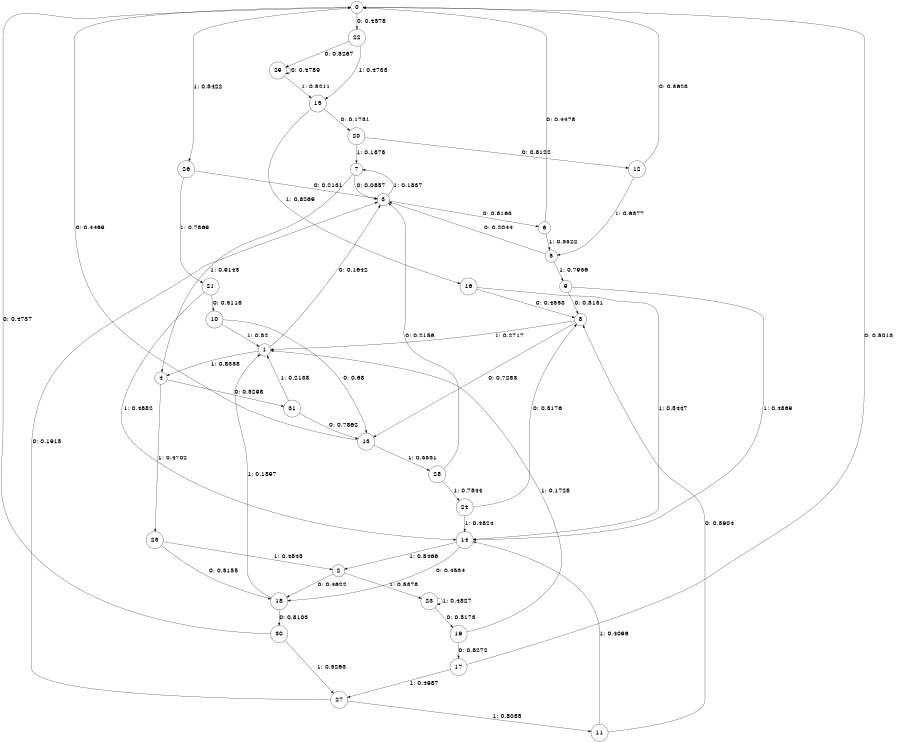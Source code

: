 digraph "ch32concat_phase3_L7" {
size = "6,8.5";
ratio = "fill";
node [shape = circle];
node [fontsize = 24];
edge [fontsize = 24];
0 -> 22 [label = "0: 0.4578   "];
0 -> 26 [label = "1: 0.5422   "];
1 -> 3 [label = "0: 0.1642   "];
1 -> 4 [label = "1: 0.8358   "];
2 -> 18 [label = "0: 0.4622   "];
2 -> 23 [label = "1: 0.5378   "];
3 -> 6 [label = "0: 0.8163   "];
3 -> 7 [label = "1: 0.1837   "];
4 -> 31 [label = "0: 0.5298   "];
4 -> 25 [label = "1: 0.4702   "];
5 -> 3 [label = "0: 0.2044   "];
5 -> 9 [label = "1: 0.7956   "];
6 -> 0 [label = "0: 0.4478   "];
6 -> 5 [label = "1: 0.5522   "];
7 -> 3 [label = "0: 0.0857   "];
7 -> 4 [label = "1: 0.9143   "];
8 -> 13 [label = "0: 0.7283   "];
8 -> 1 [label = "1: 0.2717   "];
9 -> 8 [label = "0: 0.5131   "];
9 -> 14 [label = "1: 0.4869   "];
10 -> 13 [label = "0: 0.68     "];
10 -> 1 [label = "1: 0.32     "];
11 -> 8 [label = "0: 0.5904   "];
11 -> 14 [label = "1: 0.4096   "];
12 -> 0 [label = "0: 0.3623   "];
12 -> 5 [label = "1: 0.6377   "];
13 -> 0 [label = "0: 0.4469   "];
13 -> 28 [label = "1: 0.5531   "];
14 -> 18 [label = "0: 0.4534   "];
14 -> 2 [label = "1: 0.5466   "];
15 -> 20 [label = "0: 0.1731   "];
15 -> 16 [label = "1: 0.8269   "];
16 -> 8 [label = "0: 0.4553   "];
16 -> 14 [label = "1: 0.5447   "];
17 -> 0 [label = "0: 0.5013   "];
17 -> 27 [label = "1: 0.4987   "];
18 -> 30 [label = "0: 0.8103   "];
18 -> 1 [label = "1: 0.1897   "];
19 -> 17 [label = "0: 0.8272   "];
19 -> 1 [label = "1: 0.1728   "];
20 -> 12 [label = "0: 0.8122   "];
20 -> 7 [label = "1: 0.1878   "];
21 -> 10 [label = "0: 0.5118   "];
21 -> 14 [label = "1: 0.4882   "];
22 -> 29 [label = "0: 0.5267   "];
22 -> 15 [label = "1: 0.4733   "];
23 -> 19 [label = "0: 0.5173   "];
23 -> 23 [label = "1: 0.4827   "];
24 -> 8 [label = "0: 0.5176   "];
24 -> 14 [label = "1: 0.4824   "];
25 -> 18 [label = "0: 0.5155   "];
25 -> 2 [label = "1: 0.4845   "];
26 -> 3 [label = "0: 0.2131   "];
26 -> 21 [label = "1: 0.7869   "];
27 -> 3 [label = "0: 0.1915   "];
27 -> 11 [label = "1: 0.8085   "];
28 -> 3 [label = "0: 0.2156   "];
28 -> 24 [label = "1: 0.7844   "];
29 -> 29 [label = "0: 0.4789   "];
29 -> 15 [label = "1: 0.5211   "];
30 -> 0 [label = "0: 0.4737   "];
30 -> 27 [label = "1: 0.5263   "];
31 -> 13 [label = "0: 0.7862   "];
31 -> 1 [label = "1: 0.2138   "];
}